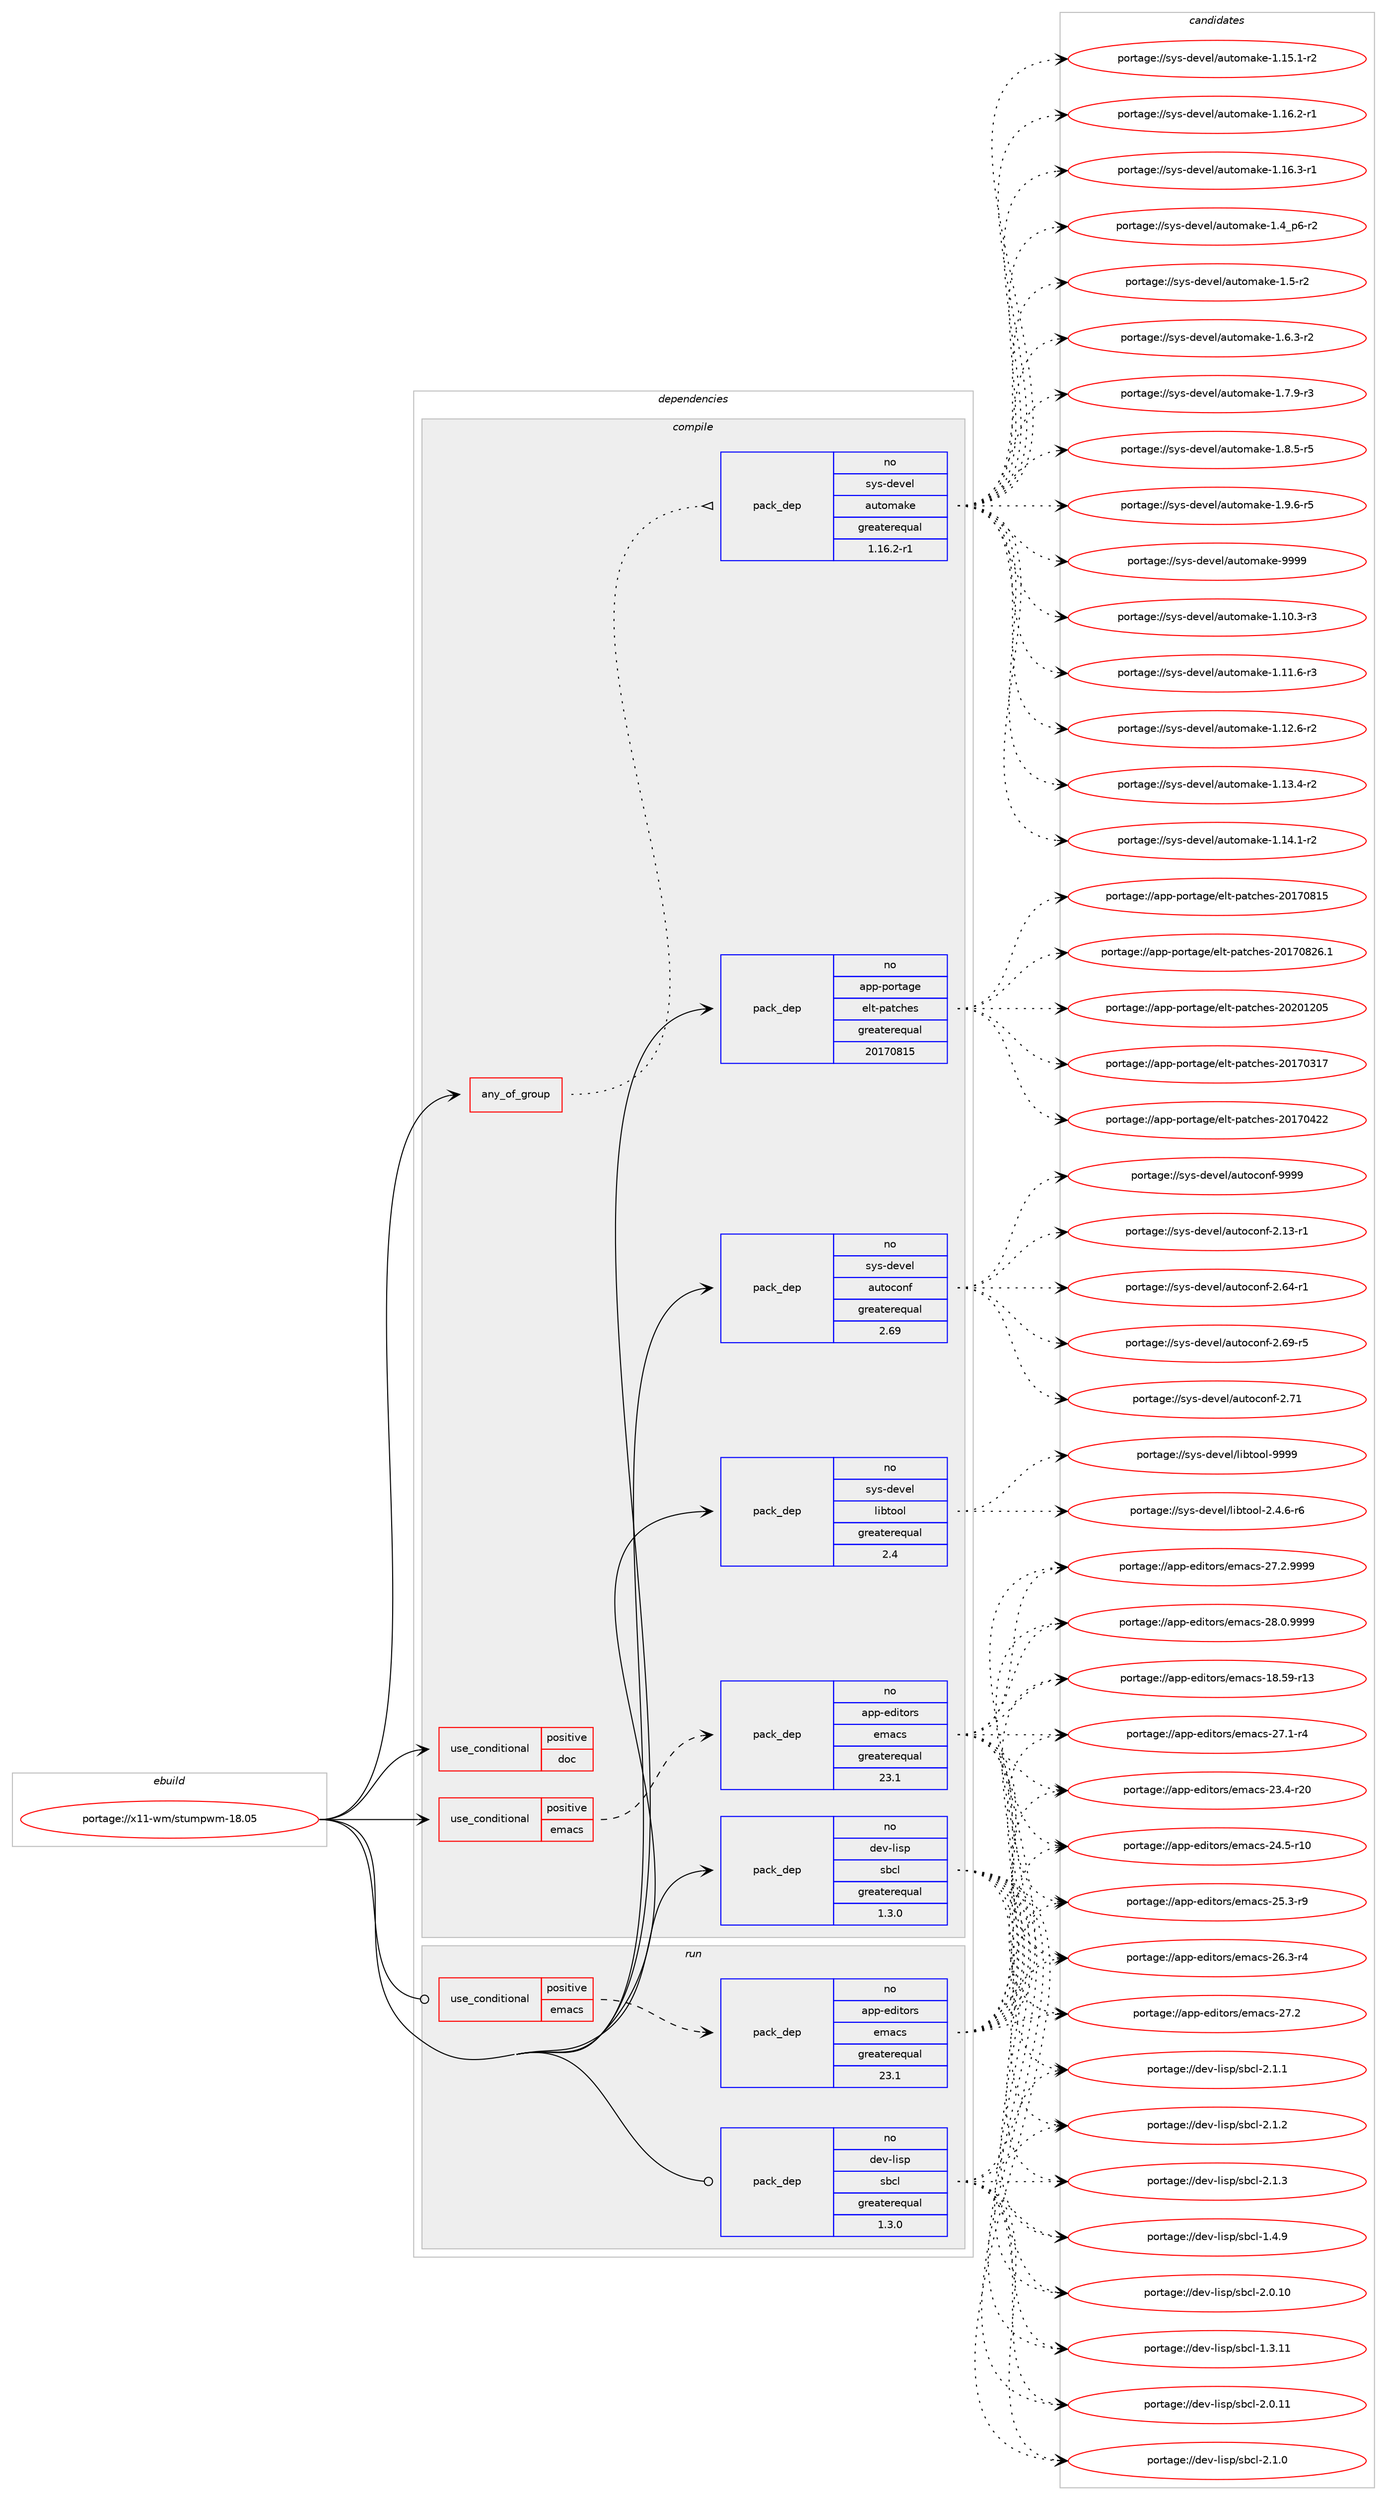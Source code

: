 digraph prolog {

# *************
# Graph options
# *************

newrank=true;
concentrate=true;
compound=true;
graph [rankdir=LR,fontname=Helvetica,fontsize=10,ranksep=1.5];#, ranksep=2.5, nodesep=0.2];
edge  [arrowhead=vee];
node  [fontname=Helvetica,fontsize=10];

# **********
# The ebuild
# **********

subgraph cluster_leftcol {
color=gray;
rank=same;
label=<<i>ebuild</i>>;
id [label="portage://x11-wm/stumpwm-18.05", color=red, width=4, href="../x11-wm/stumpwm-18.05.svg"];
}

# ****************
# The dependencies
# ****************

subgraph cluster_midcol {
color=gray;
label=<<i>dependencies</i>>;
subgraph cluster_compile {
fillcolor="#eeeeee";
style=filled;
label=<<i>compile</i>>;
subgraph any82 {
dependency3338 [label=<<TABLE BORDER="0" CELLBORDER="1" CELLSPACING="0" CELLPADDING="4"><TR><TD CELLPADDING="10">any_of_group</TD></TR></TABLE>>, shape=none, color=red];subgraph pack1919 {
dependency3339 [label=<<TABLE BORDER="0" CELLBORDER="1" CELLSPACING="0" CELLPADDING="4" WIDTH="220"><TR><TD ROWSPAN="6" CELLPADDING="30">pack_dep</TD></TR><TR><TD WIDTH="110">no</TD></TR><TR><TD>sys-devel</TD></TR><TR><TD>automake</TD></TR><TR><TD>greaterequal</TD></TR><TR><TD>1.16.2-r1</TD></TR></TABLE>>, shape=none, color=blue];
}
dependency3338:e -> dependency3339:w [weight=20,style="dotted",arrowhead="oinv"];
}
id:e -> dependency3338:w [weight=20,style="solid",arrowhead="vee"];
subgraph cond1337 {
dependency3340 [label=<<TABLE BORDER="0" CELLBORDER="1" CELLSPACING="0" CELLPADDING="4"><TR><TD ROWSPAN="3" CELLPADDING="10">use_conditional</TD></TR><TR><TD>positive</TD></TR><TR><TD>doc</TD></TR></TABLE>>, shape=none, color=red];
# *** BEGIN UNKNOWN DEPENDENCY TYPE (TODO) ***
# dependency3340 -> package_dependency(portage://x11-wm/stumpwm-18.05,install,no,virtual,texi2dvi,none,[,,],[],[])
# *** END UNKNOWN DEPENDENCY TYPE (TODO) ***

}
id:e -> dependency3340:w [weight=20,style="solid",arrowhead="vee"];
subgraph cond1338 {
dependency3341 [label=<<TABLE BORDER="0" CELLBORDER="1" CELLSPACING="0" CELLPADDING="4"><TR><TD ROWSPAN="3" CELLPADDING="10">use_conditional</TD></TR><TR><TD>positive</TD></TR><TR><TD>emacs</TD></TR></TABLE>>, shape=none, color=red];
subgraph pack1920 {
dependency3342 [label=<<TABLE BORDER="0" CELLBORDER="1" CELLSPACING="0" CELLPADDING="4" WIDTH="220"><TR><TD ROWSPAN="6" CELLPADDING="30">pack_dep</TD></TR><TR><TD WIDTH="110">no</TD></TR><TR><TD>app-editors</TD></TR><TR><TD>emacs</TD></TR><TR><TD>greaterequal</TD></TR><TR><TD>23.1</TD></TR></TABLE>>, shape=none, color=blue];
}
dependency3341:e -> dependency3342:w [weight=20,style="dashed",arrowhead="vee"];
# *** BEGIN UNKNOWN DEPENDENCY TYPE (TODO) ***
# dependency3341 -> package_dependency(portage://x11-wm/stumpwm-18.05,install,no,app-emacs,slime,none,[,,],[],[])
# *** END UNKNOWN DEPENDENCY TYPE (TODO) ***

}
id:e -> dependency3341:w [weight=20,style="solid",arrowhead="vee"];
subgraph pack1921 {
dependency3343 [label=<<TABLE BORDER="0" CELLBORDER="1" CELLSPACING="0" CELLPADDING="4" WIDTH="220"><TR><TD ROWSPAN="6" CELLPADDING="30">pack_dep</TD></TR><TR><TD WIDTH="110">no</TD></TR><TR><TD>app-portage</TD></TR><TR><TD>elt-patches</TD></TR><TR><TD>greaterequal</TD></TR><TR><TD>20170815</TD></TR></TABLE>>, shape=none, color=blue];
}
id:e -> dependency3343:w [weight=20,style="solid",arrowhead="vee"];
# *** BEGIN UNKNOWN DEPENDENCY TYPE (TODO) ***
# id -> package_dependency(portage://x11-wm/stumpwm-18.05,install,no,dev-lisp,alexandria,none,[,,],[],[])
# *** END UNKNOWN DEPENDENCY TYPE (TODO) ***

# *** BEGIN UNKNOWN DEPENDENCY TYPE (TODO) ***
# id -> package_dependency(portage://x11-wm/stumpwm-18.05,install,no,dev-lisp,cl-ppcre,none,[,,],[],[])
# *** END UNKNOWN DEPENDENCY TYPE (TODO) ***

# *** BEGIN UNKNOWN DEPENDENCY TYPE (TODO) ***
# id -> package_dependency(portage://x11-wm/stumpwm-18.05,install,no,dev-lisp,clx,none,[,,],[],[])
# *** END UNKNOWN DEPENDENCY TYPE (TODO) ***

subgraph pack1922 {
dependency3344 [label=<<TABLE BORDER="0" CELLBORDER="1" CELLSPACING="0" CELLPADDING="4" WIDTH="220"><TR><TD ROWSPAN="6" CELLPADDING="30">pack_dep</TD></TR><TR><TD WIDTH="110">no</TD></TR><TR><TD>dev-lisp</TD></TR><TR><TD>sbcl</TD></TR><TR><TD>greaterequal</TD></TR><TR><TD>1.3.0</TD></TR></TABLE>>, shape=none, color=blue];
}
id:e -> dependency3344:w [weight=20,style="solid",arrowhead="vee"];
# *** BEGIN UNKNOWN DEPENDENCY TYPE (TODO) ***
# id -> package_dependency(portage://x11-wm/stumpwm-18.05,install,no,sys-apps,texinfo,none,[,,],[],[])
# *** END UNKNOWN DEPENDENCY TYPE (TODO) ***

subgraph pack1923 {
dependency3345 [label=<<TABLE BORDER="0" CELLBORDER="1" CELLSPACING="0" CELLPADDING="4" WIDTH="220"><TR><TD ROWSPAN="6" CELLPADDING="30">pack_dep</TD></TR><TR><TD WIDTH="110">no</TD></TR><TR><TD>sys-devel</TD></TR><TR><TD>autoconf</TD></TR><TR><TD>greaterequal</TD></TR><TR><TD>2.69</TD></TR></TABLE>>, shape=none, color=blue];
}
id:e -> dependency3345:w [weight=20,style="solid",arrowhead="vee"];
# *** BEGIN UNKNOWN DEPENDENCY TYPE (TODO) ***
# id -> package_dependency(portage://x11-wm/stumpwm-18.05,install,no,sys-devel,gnuconfig,none,[,,],[],[])
# *** END UNKNOWN DEPENDENCY TYPE (TODO) ***

subgraph pack1924 {
dependency3346 [label=<<TABLE BORDER="0" CELLBORDER="1" CELLSPACING="0" CELLPADDING="4" WIDTH="220"><TR><TD ROWSPAN="6" CELLPADDING="30">pack_dep</TD></TR><TR><TD WIDTH="110">no</TD></TR><TR><TD>sys-devel</TD></TR><TR><TD>libtool</TD></TR><TR><TD>greaterequal</TD></TR><TR><TD>2.4</TD></TR></TABLE>>, shape=none, color=blue];
}
id:e -> dependency3346:w [weight=20,style="solid",arrowhead="vee"];
}
subgraph cluster_compileandrun {
fillcolor="#eeeeee";
style=filled;
label=<<i>compile and run</i>>;
}
subgraph cluster_run {
fillcolor="#eeeeee";
style=filled;
label=<<i>run</i>>;
subgraph cond1339 {
dependency3347 [label=<<TABLE BORDER="0" CELLBORDER="1" CELLSPACING="0" CELLPADDING="4"><TR><TD ROWSPAN="3" CELLPADDING="10">use_conditional</TD></TR><TR><TD>positive</TD></TR><TR><TD>emacs</TD></TR></TABLE>>, shape=none, color=red];
subgraph pack1925 {
dependency3348 [label=<<TABLE BORDER="0" CELLBORDER="1" CELLSPACING="0" CELLPADDING="4" WIDTH="220"><TR><TD ROWSPAN="6" CELLPADDING="30">pack_dep</TD></TR><TR><TD WIDTH="110">no</TD></TR><TR><TD>app-editors</TD></TR><TR><TD>emacs</TD></TR><TR><TD>greaterequal</TD></TR><TR><TD>23.1</TD></TR></TABLE>>, shape=none, color=blue];
}
dependency3347:e -> dependency3348:w [weight=20,style="dashed",arrowhead="vee"];
# *** BEGIN UNKNOWN DEPENDENCY TYPE (TODO) ***
# dependency3347 -> package_dependency(portage://x11-wm/stumpwm-18.05,run,no,app-emacs,slime,none,[,,],[],[])
# *** END UNKNOWN DEPENDENCY TYPE (TODO) ***

}
id:e -> dependency3347:w [weight=20,style="solid",arrowhead="odot"];
# *** BEGIN UNKNOWN DEPENDENCY TYPE (TODO) ***
# id -> package_dependency(portage://x11-wm/stumpwm-18.05,run,no,dev-lisp,alexandria,none,[,,],[],[])
# *** END UNKNOWN DEPENDENCY TYPE (TODO) ***

# *** BEGIN UNKNOWN DEPENDENCY TYPE (TODO) ***
# id -> package_dependency(portage://x11-wm/stumpwm-18.05,run,no,dev-lisp,cl-ppcre,none,[,,],[],[])
# *** END UNKNOWN DEPENDENCY TYPE (TODO) ***

# *** BEGIN UNKNOWN DEPENDENCY TYPE (TODO) ***
# id -> package_dependency(portage://x11-wm/stumpwm-18.05,run,no,dev-lisp,clx,none,[,,],[],[])
# *** END UNKNOWN DEPENDENCY TYPE (TODO) ***

subgraph pack1926 {
dependency3349 [label=<<TABLE BORDER="0" CELLBORDER="1" CELLSPACING="0" CELLPADDING="4" WIDTH="220"><TR><TD ROWSPAN="6" CELLPADDING="30">pack_dep</TD></TR><TR><TD WIDTH="110">no</TD></TR><TR><TD>dev-lisp</TD></TR><TR><TD>sbcl</TD></TR><TR><TD>greaterequal</TD></TR><TR><TD>1.3.0</TD></TR></TABLE>>, shape=none, color=blue];
}
id:e -> dependency3349:w [weight=20,style="solid",arrowhead="odot"];
}
}

# **************
# The candidates
# **************

subgraph cluster_choices {
rank=same;
color=gray;
label=<<i>candidates</i>>;

subgraph choice1919 {
color=black;
nodesep=1;
choice11512111545100101118101108479711711611110997107101454946494846514511451 [label="portage://sys-devel/automake-1.10.3-r3", color=red, width=4,href="../sys-devel/automake-1.10.3-r3.svg"];
choice11512111545100101118101108479711711611110997107101454946494946544511451 [label="portage://sys-devel/automake-1.11.6-r3", color=red, width=4,href="../sys-devel/automake-1.11.6-r3.svg"];
choice11512111545100101118101108479711711611110997107101454946495046544511450 [label="portage://sys-devel/automake-1.12.6-r2", color=red, width=4,href="../sys-devel/automake-1.12.6-r2.svg"];
choice11512111545100101118101108479711711611110997107101454946495146524511450 [label="portage://sys-devel/automake-1.13.4-r2", color=red, width=4,href="../sys-devel/automake-1.13.4-r2.svg"];
choice11512111545100101118101108479711711611110997107101454946495246494511450 [label="portage://sys-devel/automake-1.14.1-r2", color=red, width=4,href="../sys-devel/automake-1.14.1-r2.svg"];
choice11512111545100101118101108479711711611110997107101454946495346494511450 [label="portage://sys-devel/automake-1.15.1-r2", color=red, width=4,href="../sys-devel/automake-1.15.1-r2.svg"];
choice11512111545100101118101108479711711611110997107101454946495446504511449 [label="portage://sys-devel/automake-1.16.2-r1", color=red, width=4,href="../sys-devel/automake-1.16.2-r1.svg"];
choice11512111545100101118101108479711711611110997107101454946495446514511449 [label="portage://sys-devel/automake-1.16.3-r1", color=red, width=4,href="../sys-devel/automake-1.16.3-r1.svg"];
choice115121115451001011181011084797117116111109971071014549465295112544511450 [label="portage://sys-devel/automake-1.4_p6-r2", color=red, width=4,href="../sys-devel/automake-1.4_p6-r2.svg"];
choice11512111545100101118101108479711711611110997107101454946534511450 [label="portage://sys-devel/automake-1.5-r2", color=red, width=4,href="../sys-devel/automake-1.5-r2.svg"];
choice115121115451001011181011084797117116111109971071014549465446514511450 [label="portage://sys-devel/automake-1.6.3-r2", color=red, width=4,href="../sys-devel/automake-1.6.3-r2.svg"];
choice115121115451001011181011084797117116111109971071014549465546574511451 [label="portage://sys-devel/automake-1.7.9-r3", color=red, width=4,href="../sys-devel/automake-1.7.9-r3.svg"];
choice115121115451001011181011084797117116111109971071014549465646534511453 [label="portage://sys-devel/automake-1.8.5-r5", color=red, width=4,href="../sys-devel/automake-1.8.5-r5.svg"];
choice115121115451001011181011084797117116111109971071014549465746544511453 [label="portage://sys-devel/automake-1.9.6-r5", color=red, width=4,href="../sys-devel/automake-1.9.6-r5.svg"];
choice115121115451001011181011084797117116111109971071014557575757 [label="portage://sys-devel/automake-9999", color=red, width=4,href="../sys-devel/automake-9999.svg"];
dependency3339:e -> choice11512111545100101118101108479711711611110997107101454946494846514511451:w [style=dotted,weight="100"];
dependency3339:e -> choice11512111545100101118101108479711711611110997107101454946494946544511451:w [style=dotted,weight="100"];
dependency3339:e -> choice11512111545100101118101108479711711611110997107101454946495046544511450:w [style=dotted,weight="100"];
dependency3339:e -> choice11512111545100101118101108479711711611110997107101454946495146524511450:w [style=dotted,weight="100"];
dependency3339:e -> choice11512111545100101118101108479711711611110997107101454946495246494511450:w [style=dotted,weight="100"];
dependency3339:e -> choice11512111545100101118101108479711711611110997107101454946495346494511450:w [style=dotted,weight="100"];
dependency3339:e -> choice11512111545100101118101108479711711611110997107101454946495446504511449:w [style=dotted,weight="100"];
dependency3339:e -> choice11512111545100101118101108479711711611110997107101454946495446514511449:w [style=dotted,weight="100"];
dependency3339:e -> choice115121115451001011181011084797117116111109971071014549465295112544511450:w [style=dotted,weight="100"];
dependency3339:e -> choice11512111545100101118101108479711711611110997107101454946534511450:w [style=dotted,weight="100"];
dependency3339:e -> choice115121115451001011181011084797117116111109971071014549465446514511450:w [style=dotted,weight="100"];
dependency3339:e -> choice115121115451001011181011084797117116111109971071014549465546574511451:w [style=dotted,weight="100"];
dependency3339:e -> choice115121115451001011181011084797117116111109971071014549465646534511453:w [style=dotted,weight="100"];
dependency3339:e -> choice115121115451001011181011084797117116111109971071014549465746544511453:w [style=dotted,weight="100"];
dependency3339:e -> choice115121115451001011181011084797117116111109971071014557575757:w [style=dotted,weight="100"];
}
subgraph choice1920 {
color=black;
nodesep=1;
choice9711211245101100105116111114115471011099799115454956465357451144951 [label="portage://app-editors/emacs-18.59-r13", color=red, width=4,href="../app-editors/emacs-18.59-r13.svg"];
choice97112112451011001051161111141154710110997991154550514652451145048 [label="portage://app-editors/emacs-23.4-r20", color=red, width=4,href="../app-editors/emacs-23.4-r20.svg"];
choice97112112451011001051161111141154710110997991154550524653451144948 [label="portage://app-editors/emacs-24.5-r10", color=red, width=4,href="../app-editors/emacs-24.5-r10.svg"];
choice971121124510110010511611111411547101109979911545505346514511457 [label="portage://app-editors/emacs-25.3-r9", color=red, width=4,href="../app-editors/emacs-25.3-r9.svg"];
choice971121124510110010511611111411547101109979911545505446514511452 [label="portage://app-editors/emacs-26.3-r4", color=red, width=4,href="../app-editors/emacs-26.3-r4.svg"];
choice971121124510110010511611111411547101109979911545505546494511452 [label="portage://app-editors/emacs-27.1-r4", color=red, width=4,href="../app-editors/emacs-27.1-r4.svg"];
choice97112112451011001051161111141154710110997991154550554650 [label="portage://app-editors/emacs-27.2", color=red, width=4,href="../app-editors/emacs-27.2.svg"];
choice971121124510110010511611111411547101109979911545505546504657575757 [label="portage://app-editors/emacs-27.2.9999", color=red, width=4,href="../app-editors/emacs-27.2.9999.svg"];
choice971121124510110010511611111411547101109979911545505646484657575757 [label="portage://app-editors/emacs-28.0.9999", color=red, width=4,href="../app-editors/emacs-28.0.9999.svg"];
dependency3342:e -> choice9711211245101100105116111114115471011099799115454956465357451144951:w [style=dotted,weight="100"];
dependency3342:e -> choice97112112451011001051161111141154710110997991154550514652451145048:w [style=dotted,weight="100"];
dependency3342:e -> choice97112112451011001051161111141154710110997991154550524653451144948:w [style=dotted,weight="100"];
dependency3342:e -> choice971121124510110010511611111411547101109979911545505346514511457:w [style=dotted,weight="100"];
dependency3342:e -> choice971121124510110010511611111411547101109979911545505446514511452:w [style=dotted,weight="100"];
dependency3342:e -> choice971121124510110010511611111411547101109979911545505546494511452:w [style=dotted,weight="100"];
dependency3342:e -> choice97112112451011001051161111141154710110997991154550554650:w [style=dotted,weight="100"];
dependency3342:e -> choice971121124510110010511611111411547101109979911545505546504657575757:w [style=dotted,weight="100"];
dependency3342:e -> choice971121124510110010511611111411547101109979911545505646484657575757:w [style=dotted,weight="100"];
}
subgraph choice1921 {
color=black;
nodesep=1;
choice97112112451121111141169710310147101108116451129711699104101115455048495548514955 [label="portage://app-portage/elt-patches-20170317", color=red, width=4,href="../app-portage/elt-patches-20170317.svg"];
choice97112112451121111141169710310147101108116451129711699104101115455048495548525050 [label="portage://app-portage/elt-patches-20170422", color=red, width=4,href="../app-portage/elt-patches-20170422.svg"];
choice97112112451121111141169710310147101108116451129711699104101115455048495548564953 [label="portage://app-portage/elt-patches-20170815", color=red, width=4,href="../app-portage/elt-patches-20170815.svg"];
choice971121124511211111411697103101471011081164511297116991041011154550484955485650544649 [label="portage://app-portage/elt-patches-20170826.1", color=red, width=4,href="../app-portage/elt-patches-20170826.1.svg"];
choice97112112451121111141169710310147101108116451129711699104101115455048504849504853 [label="portage://app-portage/elt-patches-20201205", color=red, width=4,href="../app-portage/elt-patches-20201205.svg"];
dependency3343:e -> choice97112112451121111141169710310147101108116451129711699104101115455048495548514955:w [style=dotted,weight="100"];
dependency3343:e -> choice97112112451121111141169710310147101108116451129711699104101115455048495548525050:w [style=dotted,weight="100"];
dependency3343:e -> choice97112112451121111141169710310147101108116451129711699104101115455048495548564953:w [style=dotted,weight="100"];
dependency3343:e -> choice971121124511211111411697103101471011081164511297116991041011154550484955485650544649:w [style=dotted,weight="100"];
dependency3343:e -> choice97112112451121111141169710310147101108116451129711699104101115455048504849504853:w [style=dotted,weight="100"];
}
subgraph choice1922 {
color=black;
nodesep=1;
choice1001011184510810511511247115989910845494651464949 [label="portage://dev-lisp/sbcl-1.3.11", color=red, width=4,href="../dev-lisp/sbcl-1.3.11.svg"];
choice10010111845108105115112471159899108454946524657 [label="portage://dev-lisp/sbcl-1.4.9", color=red, width=4,href="../dev-lisp/sbcl-1.4.9.svg"];
choice1001011184510810511511247115989910845504648464948 [label="portage://dev-lisp/sbcl-2.0.10", color=red, width=4,href="../dev-lisp/sbcl-2.0.10.svg"];
choice1001011184510810511511247115989910845504648464949 [label="portage://dev-lisp/sbcl-2.0.11", color=red, width=4,href="../dev-lisp/sbcl-2.0.11.svg"];
choice10010111845108105115112471159899108455046494648 [label="portage://dev-lisp/sbcl-2.1.0", color=red, width=4,href="../dev-lisp/sbcl-2.1.0.svg"];
choice10010111845108105115112471159899108455046494649 [label="portage://dev-lisp/sbcl-2.1.1", color=red, width=4,href="../dev-lisp/sbcl-2.1.1.svg"];
choice10010111845108105115112471159899108455046494650 [label="portage://dev-lisp/sbcl-2.1.2", color=red, width=4,href="../dev-lisp/sbcl-2.1.2.svg"];
choice10010111845108105115112471159899108455046494651 [label="portage://dev-lisp/sbcl-2.1.3", color=red, width=4,href="../dev-lisp/sbcl-2.1.3.svg"];
dependency3344:e -> choice1001011184510810511511247115989910845494651464949:w [style=dotted,weight="100"];
dependency3344:e -> choice10010111845108105115112471159899108454946524657:w [style=dotted,weight="100"];
dependency3344:e -> choice1001011184510810511511247115989910845504648464948:w [style=dotted,weight="100"];
dependency3344:e -> choice1001011184510810511511247115989910845504648464949:w [style=dotted,weight="100"];
dependency3344:e -> choice10010111845108105115112471159899108455046494648:w [style=dotted,weight="100"];
dependency3344:e -> choice10010111845108105115112471159899108455046494649:w [style=dotted,weight="100"];
dependency3344:e -> choice10010111845108105115112471159899108455046494650:w [style=dotted,weight="100"];
dependency3344:e -> choice10010111845108105115112471159899108455046494651:w [style=dotted,weight="100"];
}
subgraph choice1923 {
color=black;
nodesep=1;
choice1151211154510010111810110847971171161119911111010245504649514511449 [label="portage://sys-devel/autoconf-2.13-r1", color=red, width=4,href="../sys-devel/autoconf-2.13-r1.svg"];
choice1151211154510010111810110847971171161119911111010245504654524511449 [label="portage://sys-devel/autoconf-2.64-r1", color=red, width=4,href="../sys-devel/autoconf-2.64-r1.svg"];
choice1151211154510010111810110847971171161119911111010245504654574511453 [label="portage://sys-devel/autoconf-2.69-r5", color=red, width=4,href="../sys-devel/autoconf-2.69-r5.svg"];
choice115121115451001011181011084797117116111991111101024550465549 [label="portage://sys-devel/autoconf-2.71", color=red, width=4,href="../sys-devel/autoconf-2.71.svg"];
choice115121115451001011181011084797117116111991111101024557575757 [label="portage://sys-devel/autoconf-9999", color=red, width=4,href="../sys-devel/autoconf-9999.svg"];
dependency3345:e -> choice1151211154510010111810110847971171161119911111010245504649514511449:w [style=dotted,weight="100"];
dependency3345:e -> choice1151211154510010111810110847971171161119911111010245504654524511449:w [style=dotted,weight="100"];
dependency3345:e -> choice1151211154510010111810110847971171161119911111010245504654574511453:w [style=dotted,weight="100"];
dependency3345:e -> choice115121115451001011181011084797117116111991111101024550465549:w [style=dotted,weight="100"];
dependency3345:e -> choice115121115451001011181011084797117116111991111101024557575757:w [style=dotted,weight="100"];
}
subgraph choice1924 {
color=black;
nodesep=1;
choice1151211154510010111810110847108105981161111111084550465246544511454 [label="portage://sys-devel/libtool-2.4.6-r6", color=red, width=4,href="../sys-devel/libtool-2.4.6-r6.svg"];
choice1151211154510010111810110847108105981161111111084557575757 [label="portage://sys-devel/libtool-9999", color=red, width=4,href="../sys-devel/libtool-9999.svg"];
dependency3346:e -> choice1151211154510010111810110847108105981161111111084550465246544511454:w [style=dotted,weight="100"];
dependency3346:e -> choice1151211154510010111810110847108105981161111111084557575757:w [style=dotted,weight="100"];
}
subgraph choice1925 {
color=black;
nodesep=1;
choice9711211245101100105116111114115471011099799115454956465357451144951 [label="portage://app-editors/emacs-18.59-r13", color=red, width=4,href="../app-editors/emacs-18.59-r13.svg"];
choice97112112451011001051161111141154710110997991154550514652451145048 [label="portage://app-editors/emacs-23.4-r20", color=red, width=4,href="../app-editors/emacs-23.4-r20.svg"];
choice97112112451011001051161111141154710110997991154550524653451144948 [label="portage://app-editors/emacs-24.5-r10", color=red, width=4,href="../app-editors/emacs-24.5-r10.svg"];
choice971121124510110010511611111411547101109979911545505346514511457 [label="portage://app-editors/emacs-25.3-r9", color=red, width=4,href="../app-editors/emacs-25.3-r9.svg"];
choice971121124510110010511611111411547101109979911545505446514511452 [label="portage://app-editors/emacs-26.3-r4", color=red, width=4,href="../app-editors/emacs-26.3-r4.svg"];
choice971121124510110010511611111411547101109979911545505546494511452 [label="portage://app-editors/emacs-27.1-r4", color=red, width=4,href="../app-editors/emacs-27.1-r4.svg"];
choice97112112451011001051161111141154710110997991154550554650 [label="portage://app-editors/emacs-27.2", color=red, width=4,href="../app-editors/emacs-27.2.svg"];
choice971121124510110010511611111411547101109979911545505546504657575757 [label="portage://app-editors/emacs-27.2.9999", color=red, width=4,href="../app-editors/emacs-27.2.9999.svg"];
choice971121124510110010511611111411547101109979911545505646484657575757 [label="portage://app-editors/emacs-28.0.9999", color=red, width=4,href="../app-editors/emacs-28.0.9999.svg"];
dependency3348:e -> choice9711211245101100105116111114115471011099799115454956465357451144951:w [style=dotted,weight="100"];
dependency3348:e -> choice97112112451011001051161111141154710110997991154550514652451145048:w [style=dotted,weight="100"];
dependency3348:e -> choice97112112451011001051161111141154710110997991154550524653451144948:w [style=dotted,weight="100"];
dependency3348:e -> choice971121124510110010511611111411547101109979911545505346514511457:w [style=dotted,weight="100"];
dependency3348:e -> choice971121124510110010511611111411547101109979911545505446514511452:w [style=dotted,weight="100"];
dependency3348:e -> choice971121124510110010511611111411547101109979911545505546494511452:w [style=dotted,weight="100"];
dependency3348:e -> choice97112112451011001051161111141154710110997991154550554650:w [style=dotted,weight="100"];
dependency3348:e -> choice971121124510110010511611111411547101109979911545505546504657575757:w [style=dotted,weight="100"];
dependency3348:e -> choice971121124510110010511611111411547101109979911545505646484657575757:w [style=dotted,weight="100"];
}
subgraph choice1926 {
color=black;
nodesep=1;
choice1001011184510810511511247115989910845494651464949 [label="portage://dev-lisp/sbcl-1.3.11", color=red, width=4,href="../dev-lisp/sbcl-1.3.11.svg"];
choice10010111845108105115112471159899108454946524657 [label="portage://dev-lisp/sbcl-1.4.9", color=red, width=4,href="../dev-lisp/sbcl-1.4.9.svg"];
choice1001011184510810511511247115989910845504648464948 [label="portage://dev-lisp/sbcl-2.0.10", color=red, width=4,href="../dev-lisp/sbcl-2.0.10.svg"];
choice1001011184510810511511247115989910845504648464949 [label="portage://dev-lisp/sbcl-2.0.11", color=red, width=4,href="../dev-lisp/sbcl-2.0.11.svg"];
choice10010111845108105115112471159899108455046494648 [label="portage://dev-lisp/sbcl-2.1.0", color=red, width=4,href="../dev-lisp/sbcl-2.1.0.svg"];
choice10010111845108105115112471159899108455046494649 [label="portage://dev-lisp/sbcl-2.1.1", color=red, width=4,href="../dev-lisp/sbcl-2.1.1.svg"];
choice10010111845108105115112471159899108455046494650 [label="portage://dev-lisp/sbcl-2.1.2", color=red, width=4,href="../dev-lisp/sbcl-2.1.2.svg"];
choice10010111845108105115112471159899108455046494651 [label="portage://dev-lisp/sbcl-2.1.3", color=red, width=4,href="../dev-lisp/sbcl-2.1.3.svg"];
dependency3349:e -> choice1001011184510810511511247115989910845494651464949:w [style=dotted,weight="100"];
dependency3349:e -> choice10010111845108105115112471159899108454946524657:w [style=dotted,weight="100"];
dependency3349:e -> choice1001011184510810511511247115989910845504648464948:w [style=dotted,weight="100"];
dependency3349:e -> choice1001011184510810511511247115989910845504648464949:w [style=dotted,weight="100"];
dependency3349:e -> choice10010111845108105115112471159899108455046494648:w [style=dotted,weight="100"];
dependency3349:e -> choice10010111845108105115112471159899108455046494649:w [style=dotted,weight="100"];
dependency3349:e -> choice10010111845108105115112471159899108455046494650:w [style=dotted,weight="100"];
dependency3349:e -> choice10010111845108105115112471159899108455046494651:w [style=dotted,weight="100"];
}
}

}
